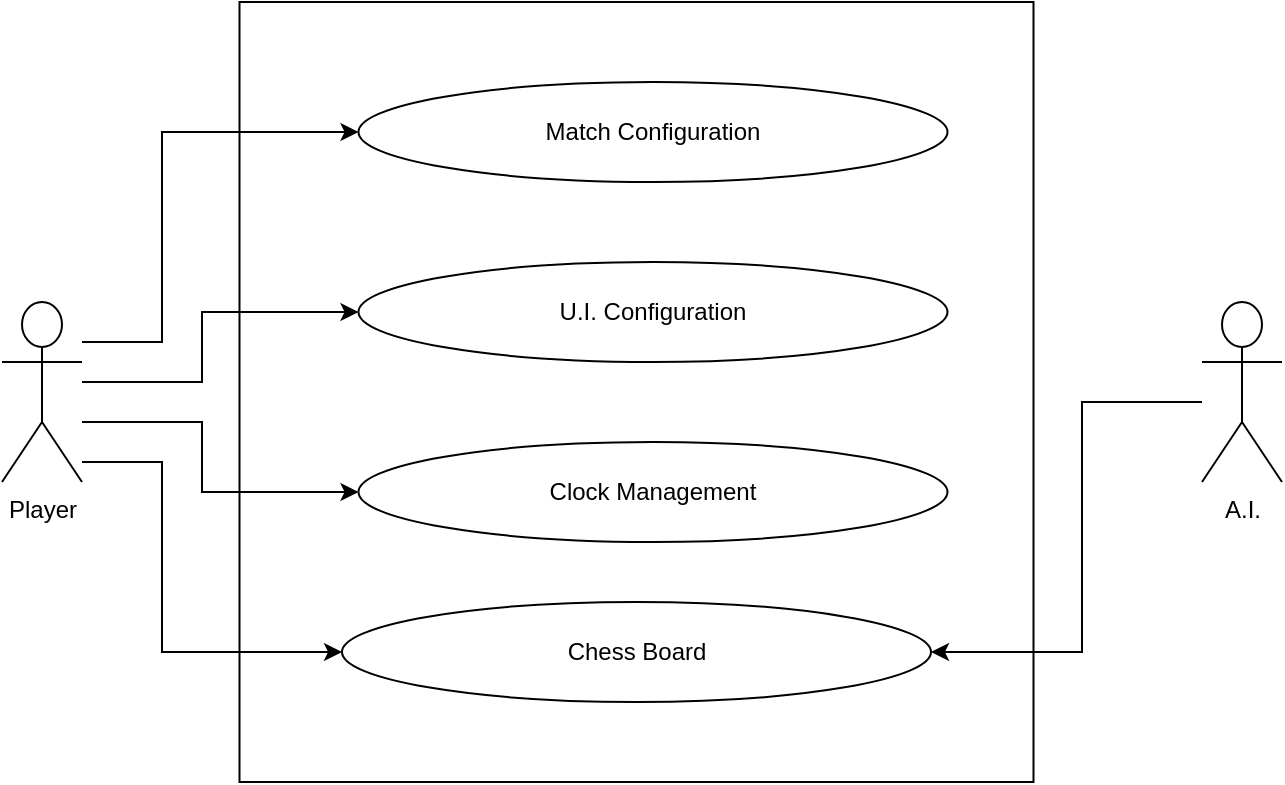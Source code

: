 <mxfile version="14.4.3" type="device"><diagram id="WOmSuFdt10VuQmgnwUyH" name="Page-1"><mxGraphModel dx="1038" dy="607" grid="1" gridSize="10" guides="1" tooltips="1" connect="1" arrows="1" fold="1" page="1" pageScale="1" pageWidth="850" pageHeight="1100" math="0" shadow="0"><root><mxCell id="0"/><mxCell id="1" parent="0"/><mxCell id="e1H848NeH5ALuyzkIVz7-6" value="" style="rounded=0;whiteSpace=wrap;html=1;" vertex="1" parent="1"><mxGeometry x="218.75" y="130" width="397" height="390" as="geometry"/></mxCell><mxCell id="e1H848NeH5ALuyzkIVz7-7" value="Match Configuration" style="ellipse;whiteSpace=wrap;html=1;" vertex="1" parent="1"><mxGeometry x="278.25" y="170" width="294.5" height="50" as="geometry"/></mxCell><mxCell id="e1H848NeH5ALuyzkIVz7-8" value="U.I. Configuration" style="ellipse;whiteSpace=wrap;html=1;" vertex="1" parent="1"><mxGeometry x="278.25" y="260" width="294.5" height="50" as="geometry"/></mxCell><mxCell id="e1H848NeH5ALuyzkIVz7-9" value="Clock Management" style="ellipse;whiteSpace=wrap;html=1;" vertex="1" parent="1"><mxGeometry x="278.25" y="350" width="294.5" height="50" as="geometry"/></mxCell><mxCell id="e1H848NeH5ALuyzkIVz7-12" style="edgeStyle=orthogonalEdgeStyle;rounded=0;orthogonalLoop=1;jettySize=auto;html=1;entryX=0;entryY=0.5;entryDx=0;entryDy=0;" edge="1" parent="1" source="e1H848NeH5ALuyzkIVz7-11" target="e1H848NeH5ALuyzkIVz7-7"><mxGeometry relative="1" as="geometry"><Array as="points"><mxPoint x="180" y="300"/><mxPoint x="180" y="195"/></Array></mxGeometry></mxCell><mxCell id="e1H848NeH5ALuyzkIVz7-13" style="edgeStyle=orthogonalEdgeStyle;rounded=0;orthogonalLoop=1;jettySize=auto;html=1;entryX=0;entryY=0.5;entryDx=0;entryDy=0;" edge="1" parent="1" source="e1H848NeH5ALuyzkIVz7-11" target="e1H848NeH5ALuyzkIVz7-8"><mxGeometry relative="1" as="geometry"><Array as="points"><mxPoint x="200" y="320"/><mxPoint x="200" y="285"/></Array></mxGeometry></mxCell><mxCell id="e1H848NeH5ALuyzkIVz7-14" style="edgeStyle=orthogonalEdgeStyle;rounded=0;orthogonalLoop=1;jettySize=auto;html=1;entryX=0;entryY=0.5;entryDx=0;entryDy=0;" edge="1" parent="1" source="e1H848NeH5ALuyzkIVz7-11" target="e1H848NeH5ALuyzkIVz7-9"><mxGeometry relative="1" as="geometry"><Array as="points"><mxPoint x="200" y="340"/><mxPoint x="200" y="375"/></Array></mxGeometry></mxCell><mxCell id="e1H848NeH5ALuyzkIVz7-16" style="edgeStyle=orthogonalEdgeStyle;rounded=0;orthogonalLoop=1;jettySize=auto;html=1;entryX=0;entryY=0.5;entryDx=0;entryDy=0;" edge="1" parent="1" source="e1H848NeH5ALuyzkIVz7-11" target="e1H848NeH5ALuyzkIVz7-15"><mxGeometry relative="1" as="geometry"><Array as="points"><mxPoint x="180" y="360"/><mxPoint x="180" y="455"/></Array></mxGeometry></mxCell><mxCell id="e1H848NeH5ALuyzkIVz7-11" value="Player" style="shape=umlActor;verticalLabelPosition=bottom;verticalAlign=top;html=1;outlineConnect=0;" vertex="1" parent="1"><mxGeometry x="100" y="280" width="40" height="90" as="geometry"/></mxCell><mxCell id="e1H848NeH5ALuyzkIVz7-15" value="Chess Board" style="ellipse;whiteSpace=wrap;html=1;" vertex="1" parent="1"><mxGeometry x="270" y="430" width="294.5" height="50" as="geometry"/></mxCell><mxCell id="e1H848NeH5ALuyzkIVz7-20" style="edgeStyle=orthogonalEdgeStyle;rounded=0;orthogonalLoop=1;jettySize=auto;html=1;entryX=1;entryY=0.5;entryDx=0;entryDy=0;" edge="1" parent="1" source="e1H848NeH5ALuyzkIVz7-18" target="e1H848NeH5ALuyzkIVz7-15"><mxGeometry relative="1" as="geometry"><Array as="points"><mxPoint x="640" y="330"/><mxPoint x="640" y="455"/></Array></mxGeometry></mxCell><mxCell id="e1H848NeH5ALuyzkIVz7-18" value="A.I." style="shape=umlActor;verticalLabelPosition=bottom;verticalAlign=top;html=1;outlineConnect=0;" vertex="1" parent="1"><mxGeometry x="700" y="280" width="40" height="90" as="geometry"/></mxCell></root></mxGraphModel></diagram></mxfile>